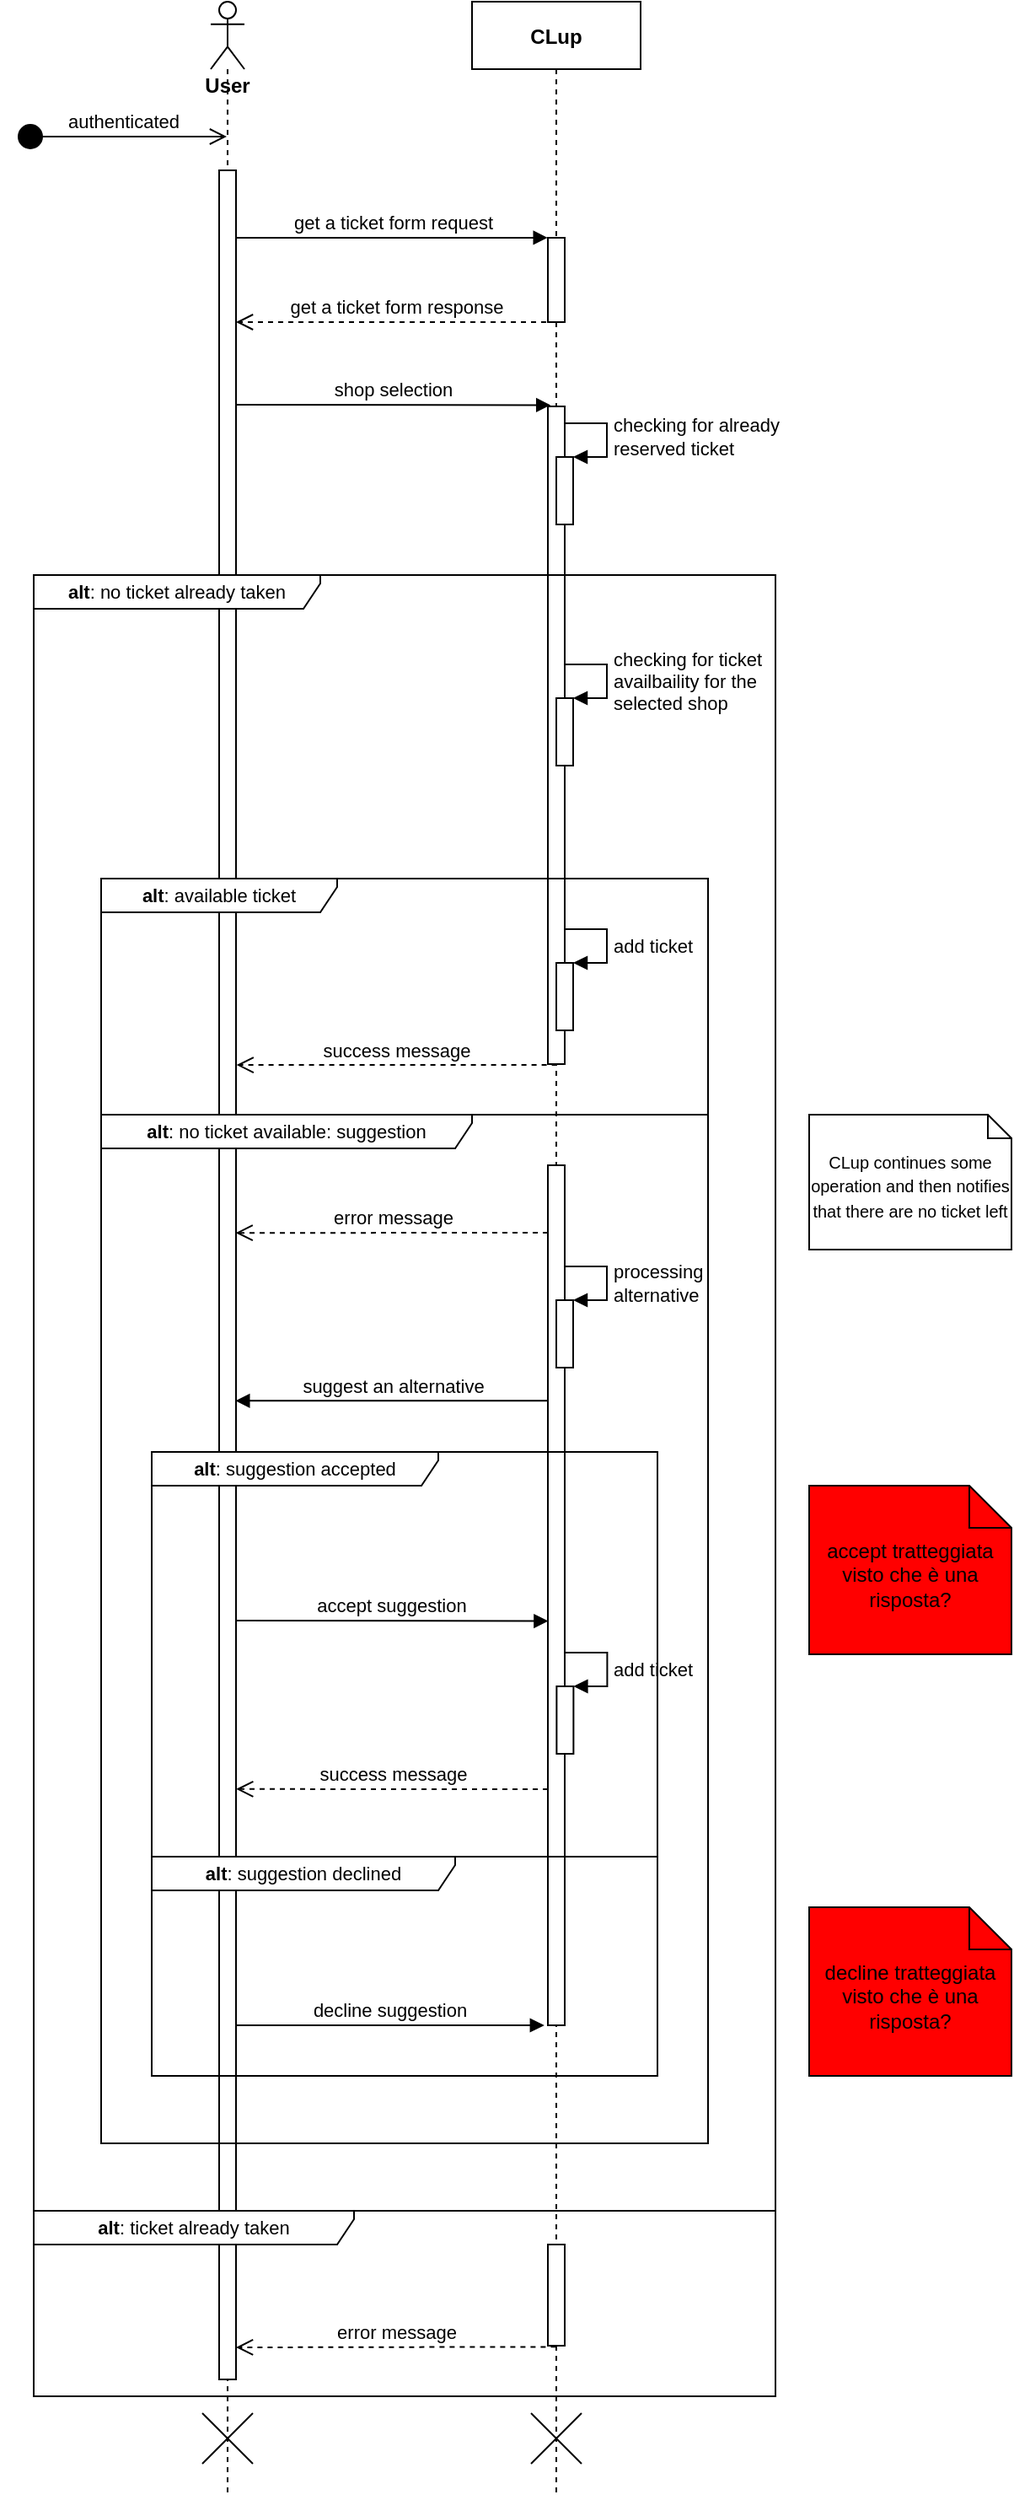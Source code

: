 <mxfile version="13.10.4" type="device"><diagram id="kgpKYQtTHZ0yAKxKKP6v" name="Page-1"><mxGraphModel dx="1065" dy="483" grid="1" gridSize="10" guides="1" tooltips="1" connect="1" arrows="1" fold="1" page="1" pageScale="1" pageWidth="850" pageHeight="1100" math="0" shadow="0"><root><mxCell id="0"/><mxCell id="1" parent="0"/><mxCell id="3nuBFxr9cyL0pnOWT2aG-5" value="CLup" style="shape=umlLifeline;perimeter=lifelinePerimeter;container=1;collapsible=0;recursiveResize=0;rounded=0;shadow=0;strokeWidth=1;fontStyle=1" parent="1" vertex="1"><mxGeometry x="300" y="80" width="100" height="1480" as="geometry"/></mxCell><mxCell id="Rciaizn-_c94FAbfjoy_-6" value="" style="html=1;points=[];perimeter=orthogonalPerimeter;" vertex="1" parent="3nuBFxr9cyL0pnOWT2aG-5"><mxGeometry x="45" y="140" width="10" height="50" as="geometry"/></mxCell><mxCell id="Rciaizn-_c94FAbfjoy_-10" value="" style="html=1;points=[];perimeter=orthogonalPerimeter;" vertex="1" parent="3nuBFxr9cyL0pnOWT2aG-5"><mxGeometry x="45" y="240" width="10" height="390" as="geometry"/></mxCell><mxCell id="Rciaizn-_c94FAbfjoy_-28" value="" style="html=1;points=[];perimeter=orthogonalPerimeter;" vertex="1" parent="3nuBFxr9cyL0pnOWT2aG-5"><mxGeometry x="45" y="690" width="10" height="510" as="geometry"/></mxCell><mxCell id="Rciaizn-_c94FAbfjoy_-31" value="" style="html=1;points=[];perimeter=orthogonalPerimeter;" vertex="1" parent="3nuBFxr9cyL0pnOWT2aG-5"><mxGeometry x="50" y="770" width="10" height="40" as="geometry"/></mxCell><mxCell id="Rciaizn-_c94FAbfjoy_-32" value="processing&lt;br&gt;alternative" style="edgeStyle=orthogonalEdgeStyle;html=1;align=left;spacingLeft=2;endArrow=block;rounded=0;entryX=1;entryY=0;" edge="1" target="Rciaizn-_c94FAbfjoy_-31" parent="3nuBFxr9cyL0pnOWT2aG-5"><mxGeometry x="0.077" relative="1" as="geometry"><mxPoint x="55" y="750" as="sourcePoint"/><Array as="points"><mxPoint x="80" y="750"/></Array><mxPoint as="offset"/></mxGeometry></mxCell><mxCell id="Rciaizn-_c94FAbfjoy_-36" value="" style="html=1;points=[];perimeter=orthogonalPerimeter;" vertex="1" parent="3nuBFxr9cyL0pnOWT2aG-5"><mxGeometry x="45" y="1060" width="10" as="geometry"/></mxCell><mxCell id="Rciaizn-_c94FAbfjoy_-55" value="" style="shape=umlDestroy;" vertex="1" parent="3nuBFxr9cyL0pnOWT2aG-5"><mxGeometry x="35" y="1430" width="30" height="30" as="geometry"/></mxCell><mxCell id="Rciaizn-_c94FAbfjoy_-2" value="authenticated" style="html=1;verticalAlign=bottom;startArrow=circle;startFill=1;endArrow=open;startSize=6;endSize=8;" edge="1" parent="1" target="Rciaizn-_c94FAbfjoy_-1"><mxGeometry width="80" relative="1" as="geometry"><mxPoint x="30" y="160" as="sourcePoint"/><mxPoint x="150" y="160" as="targetPoint"/></mxGeometry></mxCell><mxCell id="Rciaizn-_c94FAbfjoy_-4" value="get a ticket form request" style="html=1;verticalAlign=bottom;endArrow=block;entryX=-0.014;entryY=-0.001;entryDx=0;entryDy=0;entryPerimeter=0;" edge="1" parent="1" source="Rciaizn-_c94FAbfjoy_-3" target="Rciaizn-_c94FAbfjoy_-6"><mxGeometry width="80" relative="1" as="geometry"><mxPoint x="180" y="220" as="sourcePoint"/><mxPoint x="320" y="216" as="targetPoint"/></mxGeometry></mxCell><mxCell id="Rciaizn-_c94FAbfjoy_-9" value="shop selection" style="html=1;verticalAlign=bottom;endArrow=block;entryX=0.16;entryY=-0.002;entryDx=0;entryDy=0;entryPerimeter=0;" edge="1" parent="1" target="Rciaizn-_c94FAbfjoy_-10"><mxGeometry width="80" relative="1" as="geometry"><mxPoint x="160" y="319" as="sourcePoint"/><mxPoint x="340" y="320" as="targetPoint"/></mxGeometry></mxCell><mxCell id="Rciaizn-_c94FAbfjoy_-11" value="" style="html=1;points=[];perimeter=orthogonalPerimeter;" vertex="1" parent="1"><mxGeometry x="350" y="350" width="10" height="40" as="geometry"/></mxCell><mxCell id="Rciaizn-_c94FAbfjoy_-12" value="checking for already&lt;br&gt;reserved ticket" style="edgeStyle=orthogonalEdgeStyle;html=1;align=left;spacingLeft=2;endArrow=block;rounded=0;entryX=1;entryY=0;" edge="1" target="Rciaizn-_c94FAbfjoy_-11" parent="1"><mxGeometry relative="1" as="geometry"><mxPoint x="355" y="330" as="sourcePoint"/><Array as="points"><mxPoint x="380" y="330"/></Array></mxGeometry></mxCell><mxCell id="Rciaizn-_c94FAbfjoy_-16" value="" style="html=1;points=[];perimeter=orthogonalPerimeter;" vertex="1" parent="1"><mxGeometry x="350" y="493" width="10" height="40" as="geometry"/></mxCell><mxCell id="Rciaizn-_c94FAbfjoy_-17" value="checking for ticket&lt;br&gt;availbaility for the&lt;br&gt;selected shop" style="edgeStyle=orthogonalEdgeStyle;html=1;align=left;spacingLeft=2;endArrow=block;rounded=0;entryX=1;entryY=0;" edge="1" target="Rciaizn-_c94FAbfjoy_-16" parent="1"><mxGeometry x="0.076" relative="1" as="geometry"><mxPoint x="355" y="473" as="sourcePoint"/><Array as="points"><mxPoint x="380" y="473"/></Array><mxPoint as="offset"/></mxGeometry></mxCell><mxCell id="Rciaizn-_c94FAbfjoy_-25" value="" style="html=1;points=[];perimeter=orthogonalPerimeter;" vertex="1" parent="1"><mxGeometry x="350" y="650" width="10" height="40" as="geometry"/></mxCell><mxCell id="Rciaizn-_c94FAbfjoy_-26" value="add ticket" style="edgeStyle=orthogonalEdgeStyle;html=1;align=left;spacingLeft=2;endArrow=block;rounded=0;entryX=1;entryY=0;" edge="1" target="Rciaizn-_c94FAbfjoy_-25" parent="1"><mxGeometry x="0.077" relative="1" as="geometry"><mxPoint x="355" y="630" as="sourcePoint"/><Array as="points"><mxPoint x="380" y="630"/></Array><mxPoint as="offset"/></mxGeometry></mxCell><mxCell id="Rciaizn-_c94FAbfjoy_-33" value="suggest an alternative" style="html=1;verticalAlign=bottom;endArrow=block;entryX=0.964;entryY=0.557;entryDx=0;entryDy=0;entryPerimeter=0;" edge="1" parent="1" source="Rciaizn-_c94FAbfjoy_-28" target="Rciaizn-_c94FAbfjoy_-3"><mxGeometry width="80" relative="1" as="geometry"><mxPoint x="340" y="910" as="sourcePoint"/><mxPoint x="170" y="911" as="targetPoint"/></mxGeometry></mxCell><mxCell id="Rciaizn-_c94FAbfjoy_-41" value="" style="html=1;points=[];perimeter=orthogonalPerimeter;" vertex="1" parent="1"><mxGeometry x="350.19" y="1079" width="10" height="40" as="geometry"/></mxCell><mxCell id="Rciaizn-_c94FAbfjoy_-42" value="add ticket" style="edgeStyle=orthogonalEdgeStyle;html=1;align=left;spacingLeft=2;endArrow=block;rounded=0;entryX=1;entryY=0;" edge="1" parent="1" target="Rciaizn-_c94FAbfjoy_-41"><mxGeometry x="0.077" relative="1" as="geometry"><mxPoint x="355.19" y="1059" as="sourcePoint"/><Array as="points"><mxPoint x="380.19" y="1059"/></Array><mxPoint as="offset"/></mxGeometry></mxCell><mxCell id="Rciaizn-_c94FAbfjoy_-43" value="&lt;div&gt;&lt;span style=&quot;font-size: 10px&quot;&gt;CLup continues some operation and then notifies that there are no ticket left&lt;/span&gt;&lt;/div&gt;" style="shape=note2;boundedLbl=1;whiteSpace=wrap;html=1;size=14;verticalAlign=top;align=center;" vertex="1" parent="1"><mxGeometry x="500" y="740" width="120" height="80" as="geometry"/></mxCell><mxCell id="Rciaizn-_c94FAbfjoy_-52" value="" style="html=1;points=[];perimeter=orthogonalPerimeter;" vertex="1" parent="1"><mxGeometry x="345" y="1410" width="10" height="60" as="geometry"/></mxCell><mxCell id="Rciaizn-_c94FAbfjoy_-54" value="" style="shape=umlDestroy;" vertex="1" parent="1"><mxGeometry x="140" y="1510" width="30" height="30" as="geometry"/></mxCell><mxCell id="Rciaizn-_c94FAbfjoy_-56" value="get a ticket form response" style="html=1;verticalAlign=bottom;endArrow=open;dashed=1;endSize=8;strokeColor=#000000;" edge="1" parent="1"><mxGeometry relative="1" as="geometry"><mxPoint x="350" y="270" as="sourcePoint"/><mxPoint x="160" y="270" as="targetPoint"/></mxGeometry></mxCell><mxCell id="Rciaizn-_c94FAbfjoy_-58" value="success message" style="html=1;verticalAlign=bottom;endArrow=open;dashed=1;endSize=8;strokeColor=#000000;exitX=0.503;exitY=0.426;exitDx=0;exitDy=0;exitPerimeter=0;entryX=1.033;entryY=0.405;entryDx=0;entryDy=0;entryPerimeter=0;" edge="1" parent="1" source="3nuBFxr9cyL0pnOWT2aG-5" target="Rciaizn-_c94FAbfjoy_-3"><mxGeometry relative="1" as="geometry"><mxPoint x="280" y="709" as="sourcePoint"/><mxPoint x="245" y="709" as="targetPoint"/></mxGeometry></mxCell><mxCell id="Rciaizn-_c94FAbfjoy_-59" value="error message" style="html=1;verticalAlign=bottom;endArrow=open;dashed=1;endSize=8;strokeColor=#000000;entryX=0.981;entryY=0.481;entryDx=0;entryDy=0;entryPerimeter=0;" edge="1" parent="1" target="Rciaizn-_c94FAbfjoy_-3"><mxGeometry relative="1" as="geometry"><mxPoint x="345" y="810" as="sourcePoint"/><mxPoint x="170" y="810" as="targetPoint"/></mxGeometry></mxCell><mxCell id="Rciaizn-_c94FAbfjoy_-60" value="error message" style="html=1;verticalAlign=bottom;endArrow=open;dashed=1;endSize=8;strokeColor=#000000;exitX=0.497;exitY=0.941;exitDx=0;exitDy=0;exitPerimeter=0;" edge="1" parent="1"><mxGeometry relative="1" as="geometry"><mxPoint x="349.7" y="1470.68" as="sourcePoint"/><mxPoint x="160" y="1471" as="targetPoint"/></mxGeometry></mxCell><mxCell id="Rciaizn-_c94FAbfjoy_-64" value="accept suggestion" style="html=1;verticalAlign=bottom;endArrow=block;strokeColor=#000000;entryX=0.02;entryY=0.53;entryDx=0;entryDy=0;entryPerimeter=0;" edge="1" parent="1" target="Rciaizn-_c94FAbfjoy_-28"><mxGeometry width="80" relative="1" as="geometry"><mxPoint x="160" y="1040" as="sourcePoint"/><mxPoint x="240" y="1040" as="targetPoint"/></mxGeometry></mxCell><mxCell id="Rciaizn-_c94FAbfjoy_-65" value="success message" style="html=1;verticalAlign=bottom;endArrow=open;dashed=1;endSize=8;strokeColor=#000000;entryX=0.167;entryY=0.833;entryDx=0;entryDy=0;entryPerimeter=0;" edge="1" parent="1" target="Rciaizn-_c94FAbfjoy_-34"><mxGeometry relative="1" as="geometry"><mxPoint x="345" y="1140" as="sourcePoint"/><mxPoint x="265" y="1140" as="targetPoint"/></mxGeometry></mxCell><mxCell id="Rciaizn-_c94FAbfjoy_-46" value="" style="group" vertex="1" connectable="0" parent="1"><mxGeometry x="110" y="1180" width="300" height="380" as="geometry"/></mxCell><mxCell id="Rciaizn-_c94FAbfjoy_-1" value="&lt;b&gt;User&lt;/b&gt;" style="shape=umlLifeline;participant=umlActor;perimeter=lifelinePerimeter;whiteSpace=wrap;html=1;container=1;collapsible=0;recursiveResize=0;verticalAlign=top;spacingTop=36;outlineConnect=0;" vertex="1" parent="Rciaizn-_c94FAbfjoy_-46"><mxGeometry x="35" y="-1100" width="20" height="1480" as="geometry"/></mxCell><mxCell id="Rciaizn-_c94FAbfjoy_-3" value="" style="html=1;points=[];perimeter=orthogonalPerimeter;" vertex="1" parent="Rciaizn-_c94FAbfjoy_-1"><mxGeometry x="5" y="100" width="10" height="1310" as="geometry"/></mxCell><mxCell id="Rciaizn-_c94FAbfjoy_-44" value="&lt;font style=&quot;font-size: 11px&quot;&gt;&lt;b&gt;alt&lt;/b&gt;: suggestion declined&lt;/font&gt;" style="shape=umlFrame;whiteSpace=wrap;html=1;width=180;height=20;" vertex="1" parent="Rciaizn-_c94FAbfjoy_-46"><mxGeometry width="300" height="130" as="geometry"/></mxCell><mxCell id="Rciaizn-_c94FAbfjoy_-45" value="decline suggestion" style="html=1;verticalAlign=bottom;endArrow=block;entryX=-0.209;entryY=1;entryDx=0;entryDy=0;entryPerimeter=0;" edge="1" parent="Rciaizn-_c94FAbfjoy_-46" target="Rciaizn-_c94FAbfjoy_-28"><mxGeometry x="50.0" y="60.0" width="80" as="geometry"><mxPoint x="50" y="100" as="sourcePoint"/><mxPoint x="210" y="100" as="targetPoint"/></mxGeometry></mxCell><mxCell id="Rciaizn-_c94FAbfjoy_-34" value="&lt;font style=&quot;font-size: 11px&quot;&gt;&lt;b&gt;alt&lt;/b&gt;: suggestion accepted&lt;/font&gt;" style="shape=umlFrame;whiteSpace=wrap;html=1;width=170;height=20;" vertex="1" parent="1"><mxGeometry x="110" y="940" width="300" height="240" as="geometry"/></mxCell><mxCell id="Rciaizn-_c94FAbfjoy_-22" value="&lt;font style=&quot;font-size: 11px&quot;&gt;&lt;b&gt;alt&lt;/b&gt;: available ticket&lt;/font&gt;" style="shape=umlFrame;whiteSpace=wrap;html=1;width=140;height=20;" vertex="1" parent="1"><mxGeometry x="80" y="600" width="360" height="140" as="geometry"/></mxCell><mxCell id="Rciaizn-_c94FAbfjoy_-51" value="&lt;font style=&quot;font-size: 11px&quot;&gt;&lt;b&gt;alt&lt;/b&gt;: ticket already taken&lt;/font&gt;" style="shape=umlFrame;whiteSpace=wrap;html=1;width=190;height=20;" vertex="1" parent="1"><mxGeometry x="40" y="1390" width="440" height="110" as="geometry"/></mxCell><mxCell id="Rciaizn-_c94FAbfjoy_-27" value="&lt;font style=&quot;font-size: 11px&quot;&gt;&lt;b&gt;alt&lt;/b&gt;: no ticket available: suggestion&lt;/font&gt;" style="shape=umlFrame;whiteSpace=wrap;html=1;width=220;height=20;" vertex="1" parent="1"><mxGeometry x="80" y="740" width="360" height="610" as="geometry"/></mxCell><mxCell id="Rciaizn-_c94FAbfjoy_-13" value="&lt;font style=&quot;font-size: 11px&quot;&gt;&lt;b&gt;alt&lt;/b&gt;: no ticket already taken&lt;/font&gt;" style="shape=umlFrame;whiteSpace=wrap;html=1;width=170;height=20;" vertex="1" parent="1"><mxGeometry x="40" y="420" width="440" height="970" as="geometry"/></mxCell><mxCell id="Rciaizn-_c94FAbfjoy_-66" value="accept tratteggiata visto che è una risposta?" style="shape=note2;boundedLbl=1;whiteSpace=wrap;html=1;size=25;verticalAlign=top;align=center;fillColor=#FF0000;" vertex="1" parent="1"><mxGeometry x="500" y="960" width="120" height="100" as="geometry"/></mxCell><mxCell id="Rciaizn-_c94FAbfjoy_-67" value="decline tratteggiata visto che è una risposta?" style="shape=note2;boundedLbl=1;whiteSpace=wrap;html=1;size=25;verticalAlign=top;align=center;fillColor=#FF0000;" vertex="1" parent="1"><mxGeometry x="500" y="1210" width="120" height="100" as="geometry"/></mxCell></root></mxGraphModel></diagram></mxfile>